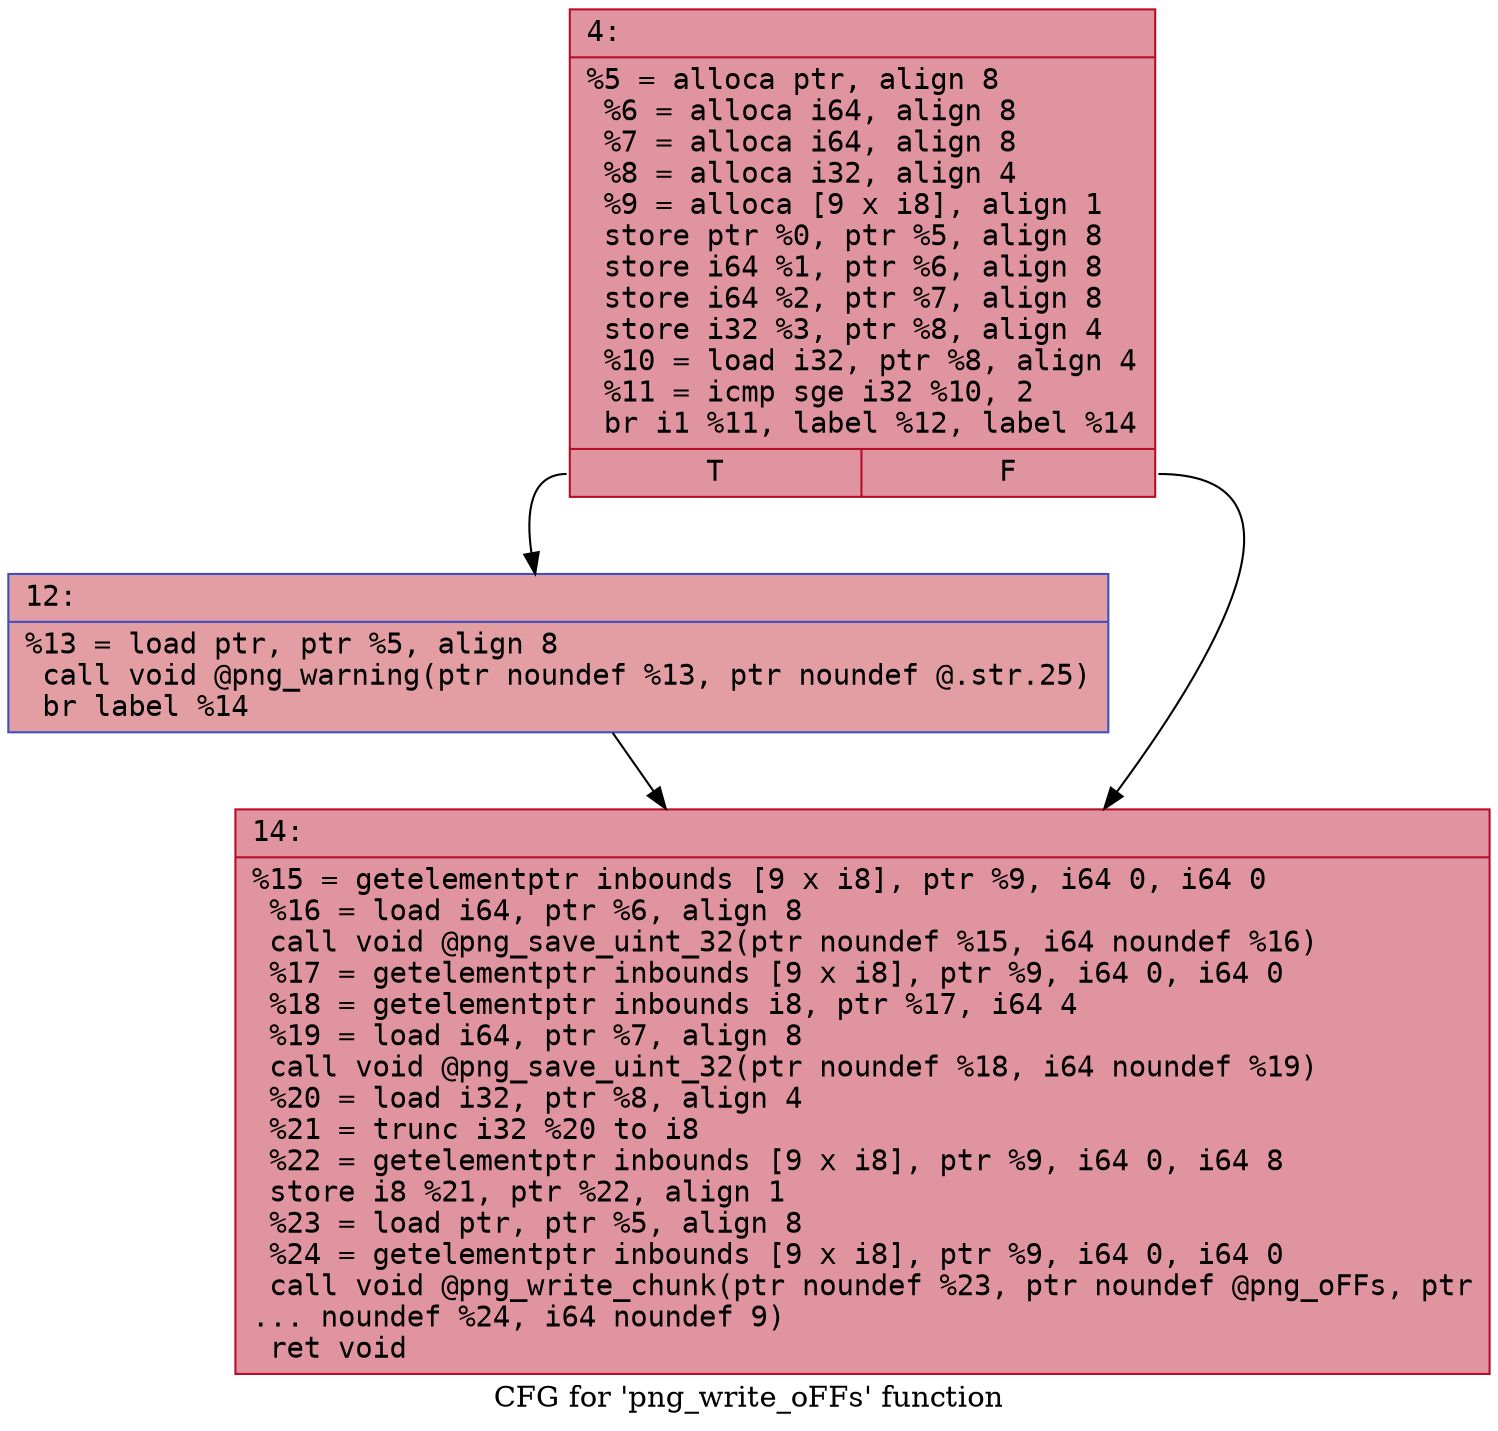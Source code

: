 digraph "CFG for 'png_write_oFFs' function" {
	label="CFG for 'png_write_oFFs' function";

	Node0x6000023af020 [shape=record,color="#b70d28ff", style=filled, fillcolor="#b70d2870" fontname="Courier",label="{4:\l|  %5 = alloca ptr, align 8\l  %6 = alloca i64, align 8\l  %7 = alloca i64, align 8\l  %8 = alloca i32, align 4\l  %9 = alloca [9 x i8], align 1\l  store ptr %0, ptr %5, align 8\l  store i64 %1, ptr %6, align 8\l  store i64 %2, ptr %7, align 8\l  store i32 %3, ptr %8, align 4\l  %10 = load i32, ptr %8, align 4\l  %11 = icmp sge i32 %10, 2\l  br i1 %11, label %12, label %14\l|{<s0>T|<s1>F}}"];
	Node0x6000023af020:s0 -> Node0x6000023af070[tooltip="4 -> 12\nProbability 50.00%" ];
	Node0x6000023af020:s1 -> Node0x6000023af0c0[tooltip="4 -> 14\nProbability 50.00%" ];
	Node0x6000023af070 [shape=record,color="#3d50c3ff", style=filled, fillcolor="#be242e70" fontname="Courier",label="{12:\l|  %13 = load ptr, ptr %5, align 8\l  call void @png_warning(ptr noundef %13, ptr noundef @.str.25)\l  br label %14\l}"];
	Node0x6000023af070 -> Node0x6000023af0c0[tooltip="12 -> 14\nProbability 100.00%" ];
	Node0x6000023af0c0 [shape=record,color="#b70d28ff", style=filled, fillcolor="#b70d2870" fontname="Courier",label="{14:\l|  %15 = getelementptr inbounds [9 x i8], ptr %9, i64 0, i64 0\l  %16 = load i64, ptr %6, align 8\l  call void @png_save_uint_32(ptr noundef %15, i64 noundef %16)\l  %17 = getelementptr inbounds [9 x i8], ptr %9, i64 0, i64 0\l  %18 = getelementptr inbounds i8, ptr %17, i64 4\l  %19 = load i64, ptr %7, align 8\l  call void @png_save_uint_32(ptr noundef %18, i64 noundef %19)\l  %20 = load i32, ptr %8, align 4\l  %21 = trunc i32 %20 to i8\l  %22 = getelementptr inbounds [9 x i8], ptr %9, i64 0, i64 8\l  store i8 %21, ptr %22, align 1\l  %23 = load ptr, ptr %5, align 8\l  %24 = getelementptr inbounds [9 x i8], ptr %9, i64 0, i64 0\l  call void @png_write_chunk(ptr noundef %23, ptr noundef @png_oFFs, ptr\l... noundef %24, i64 noundef 9)\l  ret void\l}"];
}
